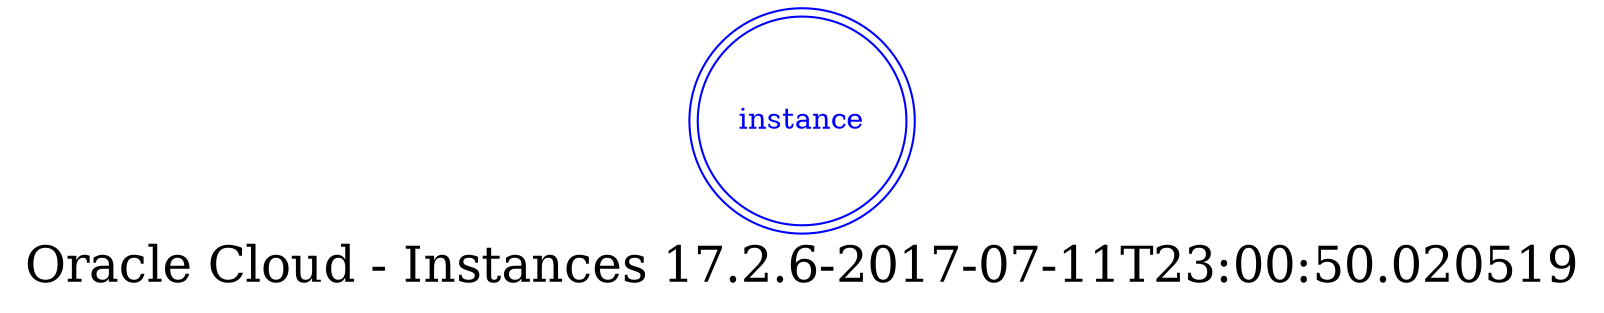 digraph LexiconGraph {
graph[label="Oracle Cloud - Instances 17.2.6-2017-07-11T23:00:50.020519", fontsize=24]
splines=true
"instance" [color=blue, fontcolor=blue, shape=doublecircle]
}
